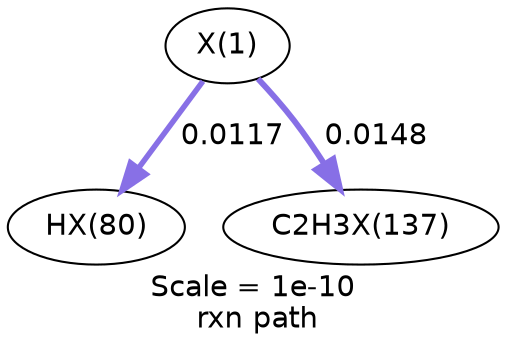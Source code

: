 digraph reaction_paths {
center=1;
s20 -> s22[fontname="Helvetica", style="setlinewidth(2.64)", arrowsize=1.32, color="0.7, 0.512, 0.9"
, label=" 0.0117"];
s20 -> s23[fontname="Helvetica", style="setlinewidth(2.82)", arrowsize=1.41, color="0.7, 0.515, 0.9"
, label=" 0.0148"];
s20 [ fontname="Helvetica", label="X(1)"];
s22 [ fontname="Helvetica", label="HX(80)"];
s23 [ fontname="Helvetica", label="C2H3X(137)"];
 label = "Scale = 1e-10\l rxn path";
 fontname = "Helvetica";
}
